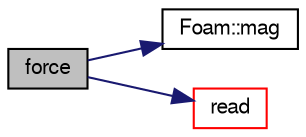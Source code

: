 digraph "force"
{
  bgcolor="transparent";
  edge [fontname="FreeSans",fontsize="10",labelfontname="FreeSans",labelfontsize="10"];
  node [fontname="FreeSans",fontsize="10",shape=record];
  rankdir="LR";
  Node318 [label="force",height=0.2,width=0.4,color="black", fillcolor="grey75", style="filled", fontcolor="black"];
  Node318 -> Node319 [color="midnightblue",fontsize="10",style="solid",fontname="FreeSans"];
  Node319 [label="Foam::mag",height=0.2,width=0.4,color="black",URL="$a21124.html#a929da2a3fdcf3dacbbe0487d3a330dae"];
  Node318 -> Node320 [color="midnightblue",fontsize="10",style="solid",fontname="FreeSans"];
  Node320 [label="read",height=0.2,width=0.4,color="red",URL="$a24494.html#a90f63ba9be6a6529eed861f28787f825",tooltip="Read dictionary. "];
}
